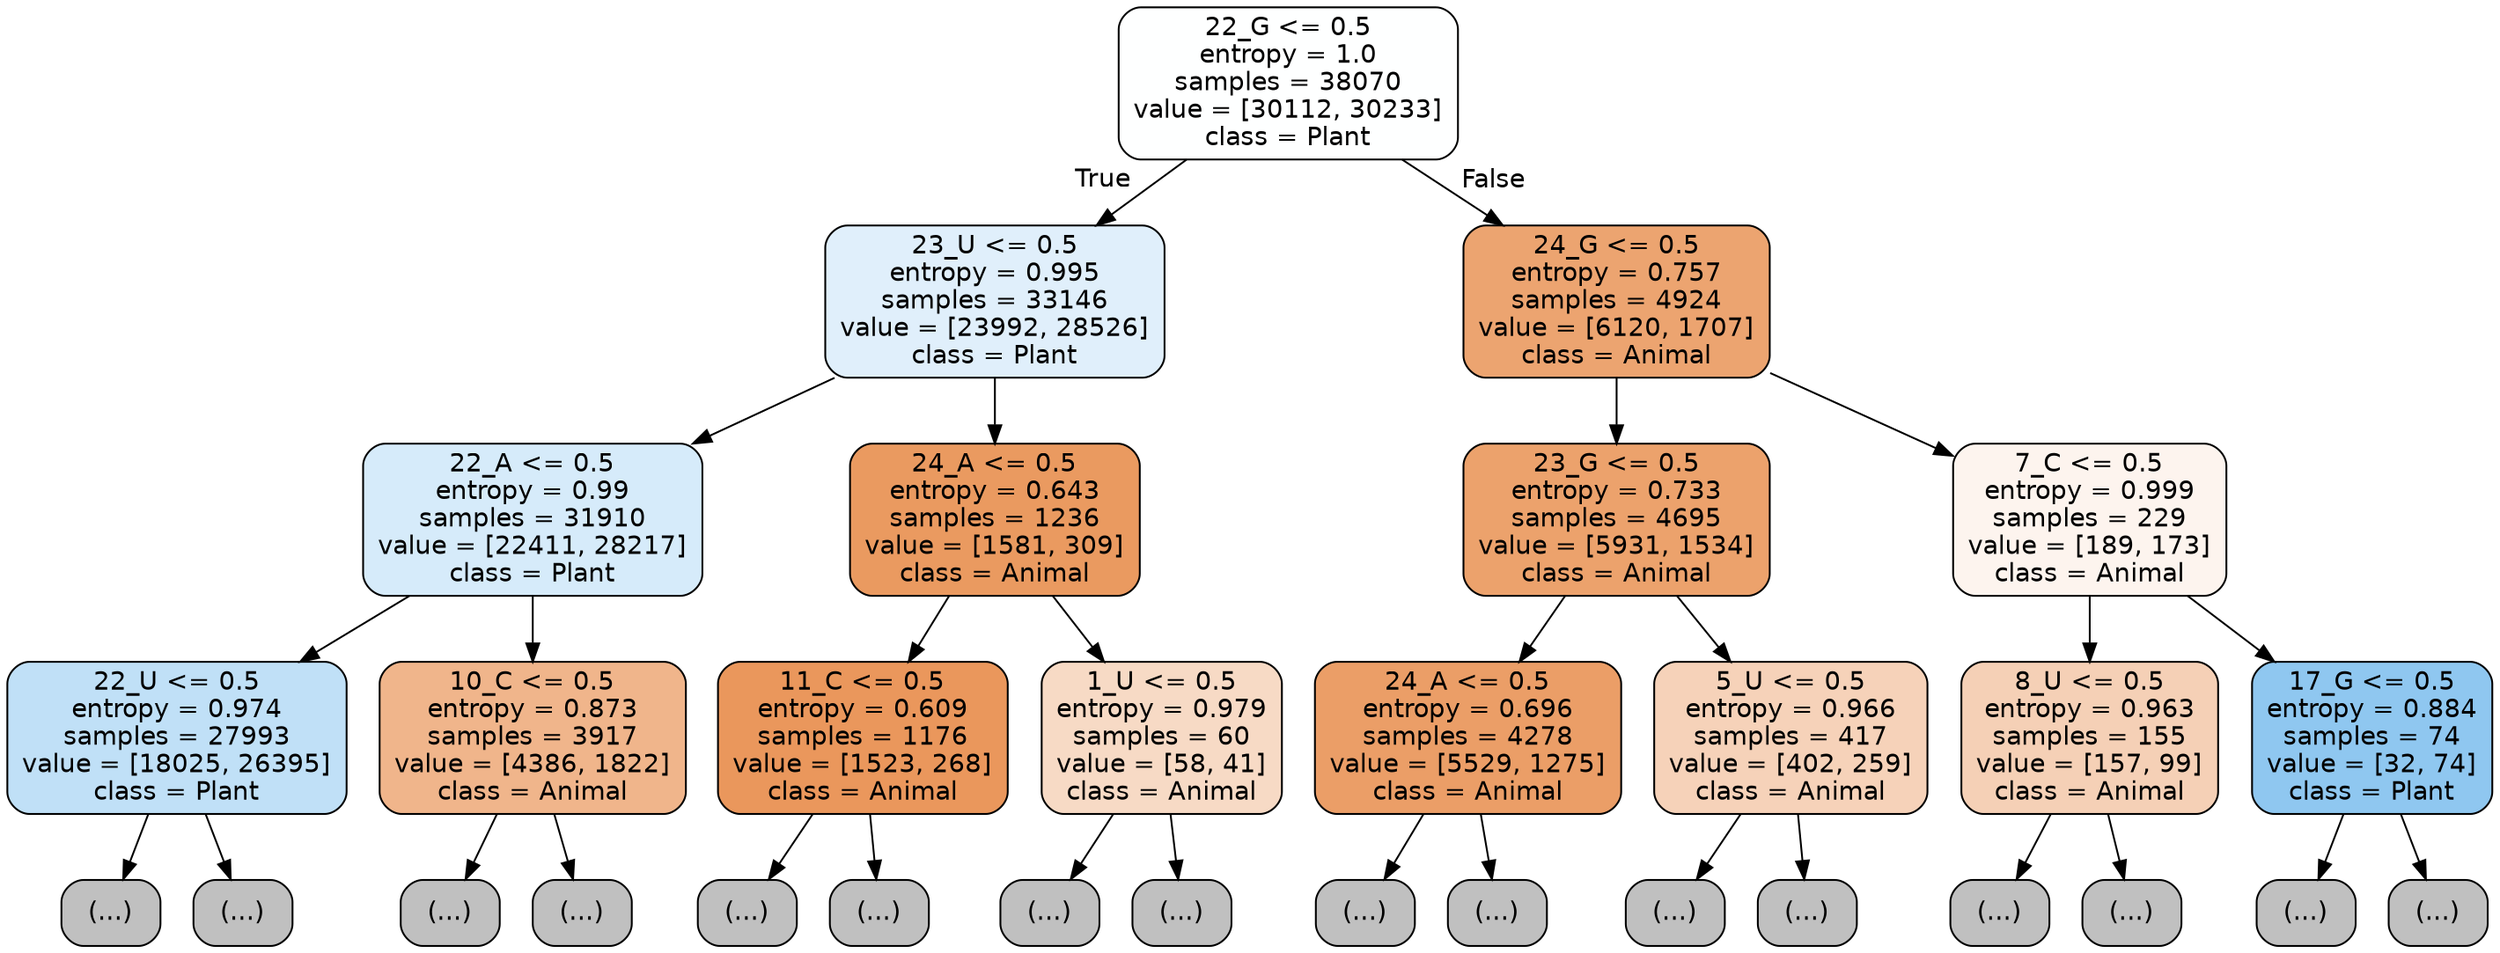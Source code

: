 digraph Tree {
node [shape=box, style="filled, rounded", color="black", fontname="helvetica"] ;
edge [fontname="helvetica"] ;
0 [label="22_G <= 0.5\nentropy = 1.0\nsamples = 38070\nvalue = [30112, 30233]\nclass = Plant", fillcolor="#feffff"] ;
1 [label="23_U <= 0.5\nentropy = 0.995\nsamples = 33146\nvalue = [23992, 28526]\nclass = Plant", fillcolor="#e0effb"] ;
0 -> 1 [labeldistance=2.5, labelangle=45, headlabel="True"] ;
2 [label="22_A <= 0.5\nentropy = 0.99\nsamples = 31910\nvalue = [22411, 28217]\nclass = Plant", fillcolor="#d6ebfa"] ;
1 -> 2 ;
3 [label="22_U <= 0.5\nentropy = 0.974\nsamples = 27993\nvalue = [18025, 26395]\nclass = Plant", fillcolor="#c0e0f7"] ;
2 -> 3 ;
4 [label="(...)", fillcolor="#C0C0C0"] ;
3 -> 4 ;
10405 [label="(...)", fillcolor="#C0C0C0"] ;
3 -> 10405 ;
12194 [label="10_C <= 0.5\nentropy = 0.873\nsamples = 3917\nvalue = [4386, 1822]\nclass = Animal", fillcolor="#f0b58b"] ;
2 -> 12194 ;
12195 [label="(...)", fillcolor="#C0C0C0"] ;
12194 -> 12195 ;
13544 [label="(...)", fillcolor="#C0C0C0"] ;
12194 -> 13544 ;
13949 [label="24_A <= 0.5\nentropy = 0.643\nsamples = 1236\nvalue = [1581, 309]\nclass = Animal", fillcolor="#ea9a60"] ;
1 -> 13949 ;
13950 [label="11_C <= 0.5\nentropy = 0.609\nsamples = 1176\nvalue = [1523, 268]\nclass = Animal", fillcolor="#ea975c"] ;
13949 -> 13950 ;
13951 [label="(...)", fillcolor="#C0C0C0"] ;
13950 -> 13951 ;
14292 [label="(...)", fillcolor="#C0C0C0"] ;
13950 -> 14292 ;
14393 [label="1_U <= 0.5\nentropy = 0.979\nsamples = 60\nvalue = [58, 41]\nclass = Animal", fillcolor="#f7dac5"] ;
13949 -> 14393 ;
14394 [label="(...)", fillcolor="#C0C0C0"] ;
14393 -> 14394 ;
14421 [label="(...)", fillcolor="#C0C0C0"] ;
14393 -> 14421 ;
14436 [label="24_G <= 0.5\nentropy = 0.757\nsamples = 4924\nvalue = [6120, 1707]\nclass = Animal", fillcolor="#eca470"] ;
0 -> 14436 [labeldistance=2.5, labelangle=-45, headlabel="False"] ;
14437 [label="23_G <= 0.5\nentropy = 0.733\nsamples = 4695\nvalue = [5931, 1534]\nclass = Animal", fillcolor="#eca26c"] ;
14436 -> 14437 ;
14438 [label="24_A <= 0.5\nentropy = 0.696\nsamples = 4278\nvalue = [5529, 1275]\nclass = Animal", fillcolor="#eb9e67"] ;
14437 -> 14438 ;
14439 [label="(...)", fillcolor="#C0C0C0"] ;
14438 -> 14439 ;
16014 [label="(...)", fillcolor="#C0C0C0"] ;
14438 -> 16014 ;
16103 [label="5_U <= 0.5\nentropy = 0.966\nsamples = 417\nvalue = [402, 259]\nclass = Animal", fillcolor="#f6d2b9"] ;
14437 -> 16103 ;
16104 [label="(...)", fillcolor="#C0C0C0"] ;
16103 -> 16104 ;
16241 [label="(...)", fillcolor="#C0C0C0"] ;
16103 -> 16241 ;
16302 [label="7_C <= 0.5\nentropy = 0.999\nsamples = 229\nvalue = [189, 173]\nclass = Animal", fillcolor="#fdf4ee"] ;
14436 -> 16302 ;
16303 [label="8_U <= 0.5\nentropy = 0.963\nsamples = 155\nvalue = [157, 99]\nclass = Animal", fillcolor="#f5d0b6"] ;
16302 -> 16303 ;
16304 [label="(...)", fillcolor="#C0C0C0"] ;
16303 -> 16304 ;
16363 [label="(...)", fillcolor="#C0C0C0"] ;
16303 -> 16363 ;
16390 [label="17_G <= 0.5\nentropy = 0.884\nsamples = 74\nvalue = [32, 74]\nclass = Plant", fillcolor="#8fc7f0"] ;
16302 -> 16390 ;
16391 [label="(...)", fillcolor="#C0C0C0"] ;
16390 -> 16391 ;
16410 [label="(...)", fillcolor="#C0C0C0"] ;
16390 -> 16410 ;
}